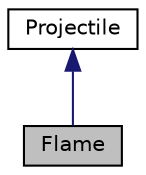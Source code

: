 digraph "Flame"
{
 // LATEX_PDF_SIZE
  edge [fontname="Helvetica",fontsize="10",labelfontname="Helvetica",labelfontsize="10"];
  node [fontname="Helvetica",fontsize="10",shape=record];
  Node1 [label="Flame",height=0.2,width=0.4,color="black", fillcolor="grey75", style="filled", fontcolor="black",tooltip="Class for flame type projectile. Flame deals damage during multiple ticks. The duration is determined..."];
  Node2 -> Node1 [dir="back",color="midnightblue",fontsize="10",style="solid",fontname="Helvetica"];
  Node2 [label="Projectile",height=0.2,width=0.4,color="black", fillcolor="white", style="filled",URL="$classProjectile.html",tooltip="Abstract class for different types of projectiles. Only tower class creates projectiles."];
}
